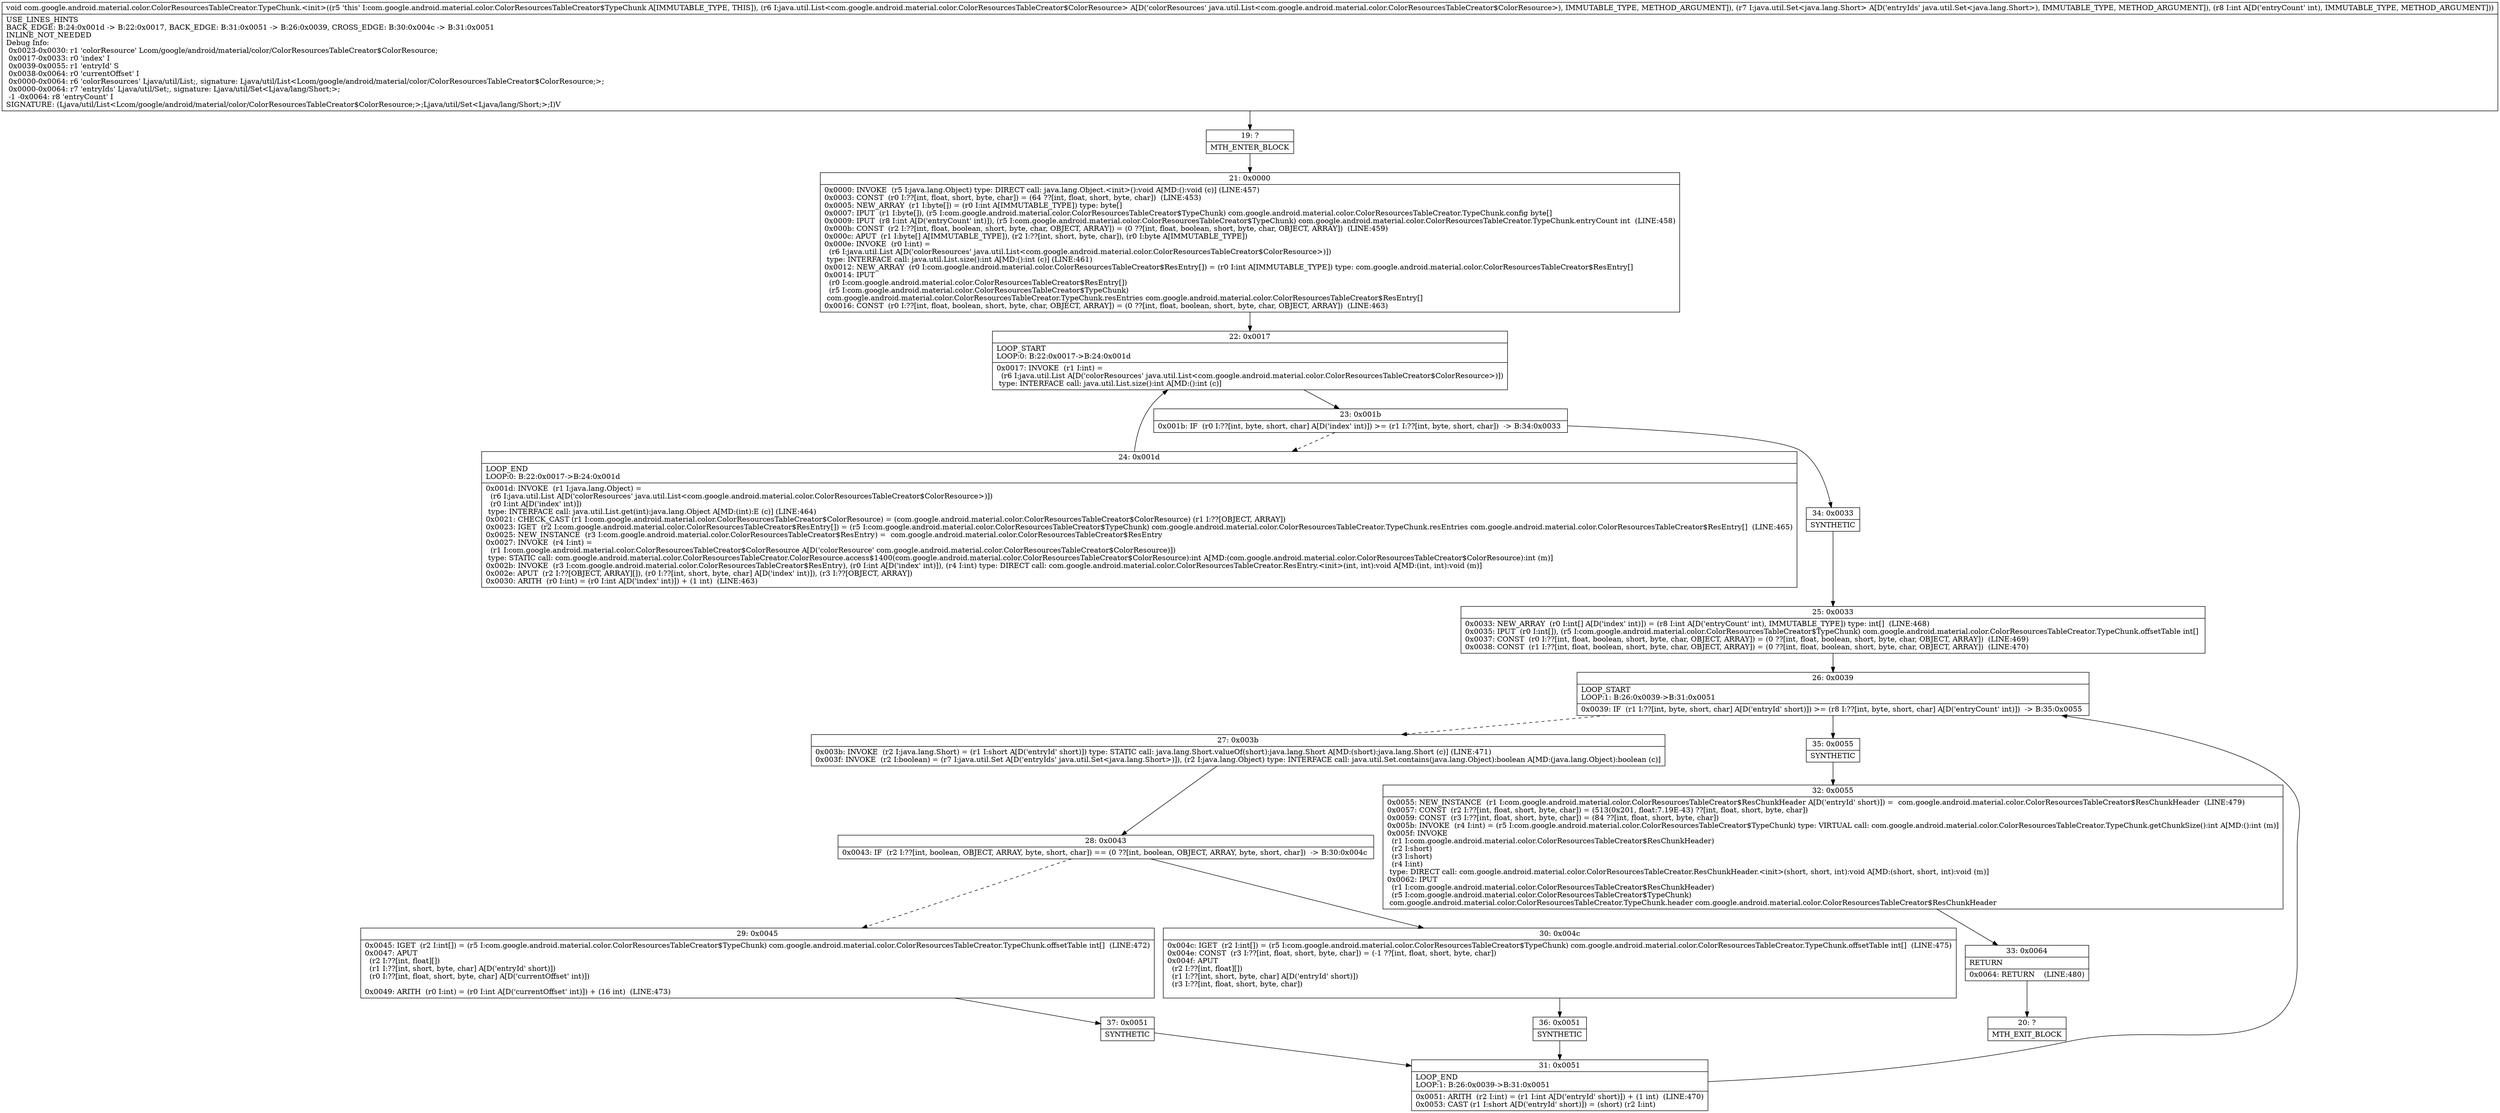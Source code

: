 digraph "CFG forcom.google.android.material.color.ColorResourcesTableCreator.TypeChunk.\<init\>(Ljava\/util\/List;Ljava\/util\/Set;I)V" {
Node_19 [shape=record,label="{19\:\ ?|MTH_ENTER_BLOCK\l}"];
Node_21 [shape=record,label="{21\:\ 0x0000|0x0000: INVOKE  (r5 I:java.lang.Object) type: DIRECT call: java.lang.Object.\<init\>():void A[MD:():void (c)] (LINE:457)\l0x0003: CONST  (r0 I:??[int, float, short, byte, char]) = (64 ??[int, float, short, byte, char])  (LINE:453)\l0x0005: NEW_ARRAY  (r1 I:byte[]) = (r0 I:int A[IMMUTABLE_TYPE]) type: byte[] \l0x0007: IPUT  (r1 I:byte[]), (r5 I:com.google.android.material.color.ColorResourcesTableCreator$TypeChunk) com.google.android.material.color.ColorResourcesTableCreator.TypeChunk.config byte[] \l0x0009: IPUT  (r8 I:int A[D('entryCount' int)]), (r5 I:com.google.android.material.color.ColorResourcesTableCreator$TypeChunk) com.google.android.material.color.ColorResourcesTableCreator.TypeChunk.entryCount int  (LINE:458)\l0x000b: CONST  (r2 I:??[int, float, boolean, short, byte, char, OBJECT, ARRAY]) = (0 ??[int, float, boolean, short, byte, char, OBJECT, ARRAY])  (LINE:459)\l0x000c: APUT  (r1 I:byte[] A[IMMUTABLE_TYPE]), (r2 I:??[int, short, byte, char]), (r0 I:byte A[IMMUTABLE_TYPE]) \l0x000e: INVOKE  (r0 I:int) = \l  (r6 I:java.util.List A[D('colorResources' java.util.List\<com.google.android.material.color.ColorResourcesTableCreator$ColorResource\>)])\l type: INTERFACE call: java.util.List.size():int A[MD:():int (c)] (LINE:461)\l0x0012: NEW_ARRAY  (r0 I:com.google.android.material.color.ColorResourcesTableCreator$ResEntry[]) = (r0 I:int A[IMMUTABLE_TYPE]) type: com.google.android.material.color.ColorResourcesTableCreator$ResEntry[] \l0x0014: IPUT  \l  (r0 I:com.google.android.material.color.ColorResourcesTableCreator$ResEntry[])\l  (r5 I:com.google.android.material.color.ColorResourcesTableCreator$TypeChunk)\l com.google.android.material.color.ColorResourcesTableCreator.TypeChunk.resEntries com.google.android.material.color.ColorResourcesTableCreator$ResEntry[] \l0x0016: CONST  (r0 I:??[int, float, boolean, short, byte, char, OBJECT, ARRAY]) = (0 ??[int, float, boolean, short, byte, char, OBJECT, ARRAY])  (LINE:463)\l}"];
Node_22 [shape=record,label="{22\:\ 0x0017|LOOP_START\lLOOP:0: B:22:0x0017\-\>B:24:0x001d\l|0x0017: INVOKE  (r1 I:int) = \l  (r6 I:java.util.List A[D('colorResources' java.util.List\<com.google.android.material.color.ColorResourcesTableCreator$ColorResource\>)])\l type: INTERFACE call: java.util.List.size():int A[MD:():int (c)]\l}"];
Node_23 [shape=record,label="{23\:\ 0x001b|0x001b: IF  (r0 I:??[int, byte, short, char] A[D('index' int)]) \>= (r1 I:??[int, byte, short, char])  \-\> B:34:0x0033 \l}"];
Node_24 [shape=record,label="{24\:\ 0x001d|LOOP_END\lLOOP:0: B:22:0x0017\-\>B:24:0x001d\l|0x001d: INVOKE  (r1 I:java.lang.Object) = \l  (r6 I:java.util.List A[D('colorResources' java.util.List\<com.google.android.material.color.ColorResourcesTableCreator$ColorResource\>)])\l  (r0 I:int A[D('index' int)])\l type: INTERFACE call: java.util.List.get(int):java.lang.Object A[MD:(int):E (c)] (LINE:464)\l0x0021: CHECK_CAST (r1 I:com.google.android.material.color.ColorResourcesTableCreator$ColorResource) = (com.google.android.material.color.ColorResourcesTableCreator$ColorResource) (r1 I:??[OBJECT, ARRAY]) \l0x0023: IGET  (r2 I:com.google.android.material.color.ColorResourcesTableCreator$ResEntry[]) = (r5 I:com.google.android.material.color.ColorResourcesTableCreator$TypeChunk) com.google.android.material.color.ColorResourcesTableCreator.TypeChunk.resEntries com.google.android.material.color.ColorResourcesTableCreator$ResEntry[]  (LINE:465)\l0x0025: NEW_INSTANCE  (r3 I:com.google.android.material.color.ColorResourcesTableCreator$ResEntry) =  com.google.android.material.color.ColorResourcesTableCreator$ResEntry \l0x0027: INVOKE  (r4 I:int) = \l  (r1 I:com.google.android.material.color.ColorResourcesTableCreator$ColorResource A[D('colorResource' com.google.android.material.color.ColorResourcesTableCreator$ColorResource)])\l type: STATIC call: com.google.android.material.color.ColorResourcesTableCreator.ColorResource.access$1400(com.google.android.material.color.ColorResourcesTableCreator$ColorResource):int A[MD:(com.google.android.material.color.ColorResourcesTableCreator$ColorResource):int (m)]\l0x002b: INVOKE  (r3 I:com.google.android.material.color.ColorResourcesTableCreator$ResEntry), (r0 I:int A[D('index' int)]), (r4 I:int) type: DIRECT call: com.google.android.material.color.ColorResourcesTableCreator.ResEntry.\<init\>(int, int):void A[MD:(int, int):void (m)]\l0x002e: APUT  (r2 I:??[OBJECT, ARRAY][]), (r0 I:??[int, short, byte, char] A[D('index' int)]), (r3 I:??[OBJECT, ARRAY]) \l0x0030: ARITH  (r0 I:int) = (r0 I:int A[D('index' int)]) + (1 int)  (LINE:463)\l}"];
Node_34 [shape=record,label="{34\:\ 0x0033|SYNTHETIC\l}"];
Node_25 [shape=record,label="{25\:\ 0x0033|0x0033: NEW_ARRAY  (r0 I:int[] A[D('index' int)]) = (r8 I:int A[D('entryCount' int), IMMUTABLE_TYPE]) type: int[]  (LINE:468)\l0x0035: IPUT  (r0 I:int[]), (r5 I:com.google.android.material.color.ColorResourcesTableCreator$TypeChunk) com.google.android.material.color.ColorResourcesTableCreator.TypeChunk.offsetTable int[] \l0x0037: CONST  (r0 I:??[int, float, boolean, short, byte, char, OBJECT, ARRAY]) = (0 ??[int, float, boolean, short, byte, char, OBJECT, ARRAY])  (LINE:469)\l0x0038: CONST  (r1 I:??[int, float, boolean, short, byte, char, OBJECT, ARRAY]) = (0 ??[int, float, boolean, short, byte, char, OBJECT, ARRAY])  (LINE:470)\l}"];
Node_26 [shape=record,label="{26\:\ 0x0039|LOOP_START\lLOOP:1: B:26:0x0039\-\>B:31:0x0051\l|0x0039: IF  (r1 I:??[int, byte, short, char] A[D('entryId' short)]) \>= (r8 I:??[int, byte, short, char] A[D('entryCount' int)])  \-\> B:35:0x0055 \l}"];
Node_27 [shape=record,label="{27\:\ 0x003b|0x003b: INVOKE  (r2 I:java.lang.Short) = (r1 I:short A[D('entryId' short)]) type: STATIC call: java.lang.Short.valueOf(short):java.lang.Short A[MD:(short):java.lang.Short (c)] (LINE:471)\l0x003f: INVOKE  (r2 I:boolean) = (r7 I:java.util.Set A[D('entryIds' java.util.Set\<java.lang.Short\>)]), (r2 I:java.lang.Object) type: INTERFACE call: java.util.Set.contains(java.lang.Object):boolean A[MD:(java.lang.Object):boolean (c)]\l}"];
Node_28 [shape=record,label="{28\:\ 0x0043|0x0043: IF  (r2 I:??[int, boolean, OBJECT, ARRAY, byte, short, char]) == (0 ??[int, boolean, OBJECT, ARRAY, byte, short, char])  \-\> B:30:0x004c \l}"];
Node_29 [shape=record,label="{29\:\ 0x0045|0x0045: IGET  (r2 I:int[]) = (r5 I:com.google.android.material.color.ColorResourcesTableCreator$TypeChunk) com.google.android.material.color.ColorResourcesTableCreator.TypeChunk.offsetTable int[]  (LINE:472)\l0x0047: APUT  \l  (r2 I:??[int, float][])\l  (r1 I:??[int, short, byte, char] A[D('entryId' short)])\l  (r0 I:??[int, float, short, byte, char] A[D('currentOffset' int)])\l \l0x0049: ARITH  (r0 I:int) = (r0 I:int A[D('currentOffset' int)]) + (16 int)  (LINE:473)\l}"];
Node_37 [shape=record,label="{37\:\ 0x0051|SYNTHETIC\l}"];
Node_31 [shape=record,label="{31\:\ 0x0051|LOOP_END\lLOOP:1: B:26:0x0039\-\>B:31:0x0051\l|0x0051: ARITH  (r2 I:int) = (r1 I:int A[D('entryId' short)]) + (1 int)  (LINE:470)\l0x0053: CAST (r1 I:short A[D('entryId' short)]) = (short) (r2 I:int) \l}"];
Node_30 [shape=record,label="{30\:\ 0x004c|0x004c: IGET  (r2 I:int[]) = (r5 I:com.google.android.material.color.ColorResourcesTableCreator$TypeChunk) com.google.android.material.color.ColorResourcesTableCreator.TypeChunk.offsetTable int[]  (LINE:475)\l0x004e: CONST  (r3 I:??[int, float, short, byte, char]) = (\-1 ??[int, float, short, byte, char]) \l0x004f: APUT  \l  (r2 I:??[int, float][])\l  (r1 I:??[int, short, byte, char] A[D('entryId' short)])\l  (r3 I:??[int, float, short, byte, char])\l \l}"];
Node_36 [shape=record,label="{36\:\ 0x0051|SYNTHETIC\l}"];
Node_35 [shape=record,label="{35\:\ 0x0055|SYNTHETIC\l}"];
Node_32 [shape=record,label="{32\:\ 0x0055|0x0055: NEW_INSTANCE  (r1 I:com.google.android.material.color.ColorResourcesTableCreator$ResChunkHeader A[D('entryId' short)]) =  com.google.android.material.color.ColorResourcesTableCreator$ResChunkHeader  (LINE:479)\l0x0057: CONST  (r2 I:??[int, float, short, byte, char]) = (513(0x201, float:7.19E\-43) ??[int, float, short, byte, char]) \l0x0059: CONST  (r3 I:??[int, float, short, byte, char]) = (84 ??[int, float, short, byte, char]) \l0x005b: INVOKE  (r4 I:int) = (r5 I:com.google.android.material.color.ColorResourcesTableCreator$TypeChunk) type: VIRTUAL call: com.google.android.material.color.ColorResourcesTableCreator.TypeChunk.getChunkSize():int A[MD:():int (m)]\l0x005f: INVOKE  \l  (r1 I:com.google.android.material.color.ColorResourcesTableCreator$ResChunkHeader)\l  (r2 I:short)\l  (r3 I:short)\l  (r4 I:int)\l type: DIRECT call: com.google.android.material.color.ColorResourcesTableCreator.ResChunkHeader.\<init\>(short, short, int):void A[MD:(short, short, int):void (m)]\l0x0062: IPUT  \l  (r1 I:com.google.android.material.color.ColorResourcesTableCreator$ResChunkHeader)\l  (r5 I:com.google.android.material.color.ColorResourcesTableCreator$TypeChunk)\l com.google.android.material.color.ColorResourcesTableCreator.TypeChunk.header com.google.android.material.color.ColorResourcesTableCreator$ResChunkHeader \l}"];
Node_33 [shape=record,label="{33\:\ 0x0064|RETURN\l|0x0064: RETURN    (LINE:480)\l}"];
Node_20 [shape=record,label="{20\:\ ?|MTH_EXIT_BLOCK\l}"];
MethodNode[shape=record,label="{void com.google.android.material.color.ColorResourcesTableCreator.TypeChunk.\<init\>((r5 'this' I:com.google.android.material.color.ColorResourcesTableCreator$TypeChunk A[IMMUTABLE_TYPE, THIS]), (r6 I:java.util.List\<com.google.android.material.color.ColorResourcesTableCreator$ColorResource\> A[D('colorResources' java.util.List\<com.google.android.material.color.ColorResourcesTableCreator$ColorResource\>), IMMUTABLE_TYPE, METHOD_ARGUMENT]), (r7 I:java.util.Set\<java.lang.Short\> A[D('entryIds' java.util.Set\<java.lang.Short\>), IMMUTABLE_TYPE, METHOD_ARGUMENT]), (r8 I:int A[D('entryCount' int), IMMUTABLE_TYPE, METHOD_ARGUMENT]))  | USE_LINES_HINTS\lBACK_EDGE: B:24:0x001d \-\> B:22:0x0017, BACK_EDGE: B:31:0x0051 \-\> B:26:0x0039, CROSS_EDGE: B:30:0x004c \-\> B:31:0x0051\lINLINE_NOT_NEEDED\lDebug Info:\l  0x0023\-0x0030: r1 'colorResource' Lcom\/google\/android\/material\/color\/ColorResourcesTableCreator$ColorResource;\l  0x0017\-0x0033: r0 'index' I\l  0x0039\-0x0055: r1 'entryId' S\l  0x0038\-0x0064: r0 'currentOffset' I\l  0x0000\-0x0064: r6 'colorResources' Ljava\/util\/List;, signature: Ljava\/util\/List\<Lcom\/google\/android\/material\/color\/ColorResourcesTableCreator$ColorResource;\>;\l  0x0000\-0x0064: r7 'entryIds' Ljava\/util\/Set;, signature: Ljava\/util\/Set\<Ljava\/lang\/Short;\>;\l  \-1 \-0x0064: r8 'entryCount' I\lSIGNATURE: (Ljava\/util\/List\<Lcom\/google\/android\/material\/color\/ColorResourcesTableCreator$ColorResource;\>;Ljava\/util\/Set\<Ljava\/lang\/Short;\>;I)V\l}"];
MethodNode -> Node_19;Node_19 -> Node_21;
Node_21 -> Node_22;
Node_22 -> Node_23;
Node_23 -> Node_24[style=dashed];
Node_23 -> Node_34;
Node_24 -> Node_22;
Node_34 -> Node_25;
Node_25 -> Node_26;
Node_26 -> Node_27[style=dashed];
Node_26 -> Node_35;
Node_27 -> Node_28;
Node_28 -> Node_29[style=dashed];
Node_28 -> Node_30;
Node_29 -> Node_37;
Node_37 -> Node_31;
Node_31 -> Node_26;
Node_30 -> Node_36;
Node_36 -> Node_31;
Node_35 -> Node_32;
Node_32 -> Node_33;
Node_33 -> Node_20;
}

